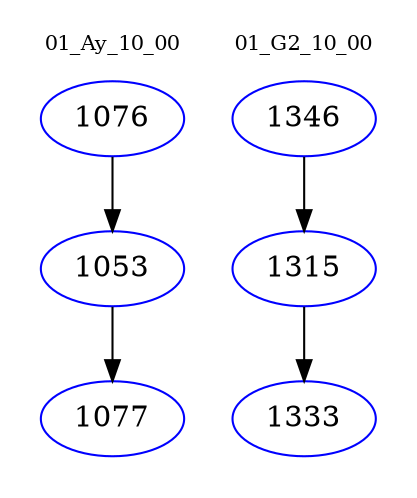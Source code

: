 digraph{
subgraph cluster_0 {
color = white
label = "01_Ay_10_00";
fontsize=10;
T0_1076 [label="1076", color="blue"]
T0_1076 -> T0_1053 [color="black"]
T0_1053 [label="1053", color="blue"]
T0_1053 -> T0_1077 [color="black"]
T0_1077 [label="1077", color="blue"]
}
subgraph cluster_1 {
color = white
label = "01_G2_10_00";
fontsize=10;
T1_1346 [label="1346", color="blue"]
T1_1346 -> T1_1315 [color="black"]
T1_1315 [label="1315", color="blue"]
T1_1315 -> T1_1333 [color="black"]
T1_1333 [label="1333", color="blue"]
}
}
